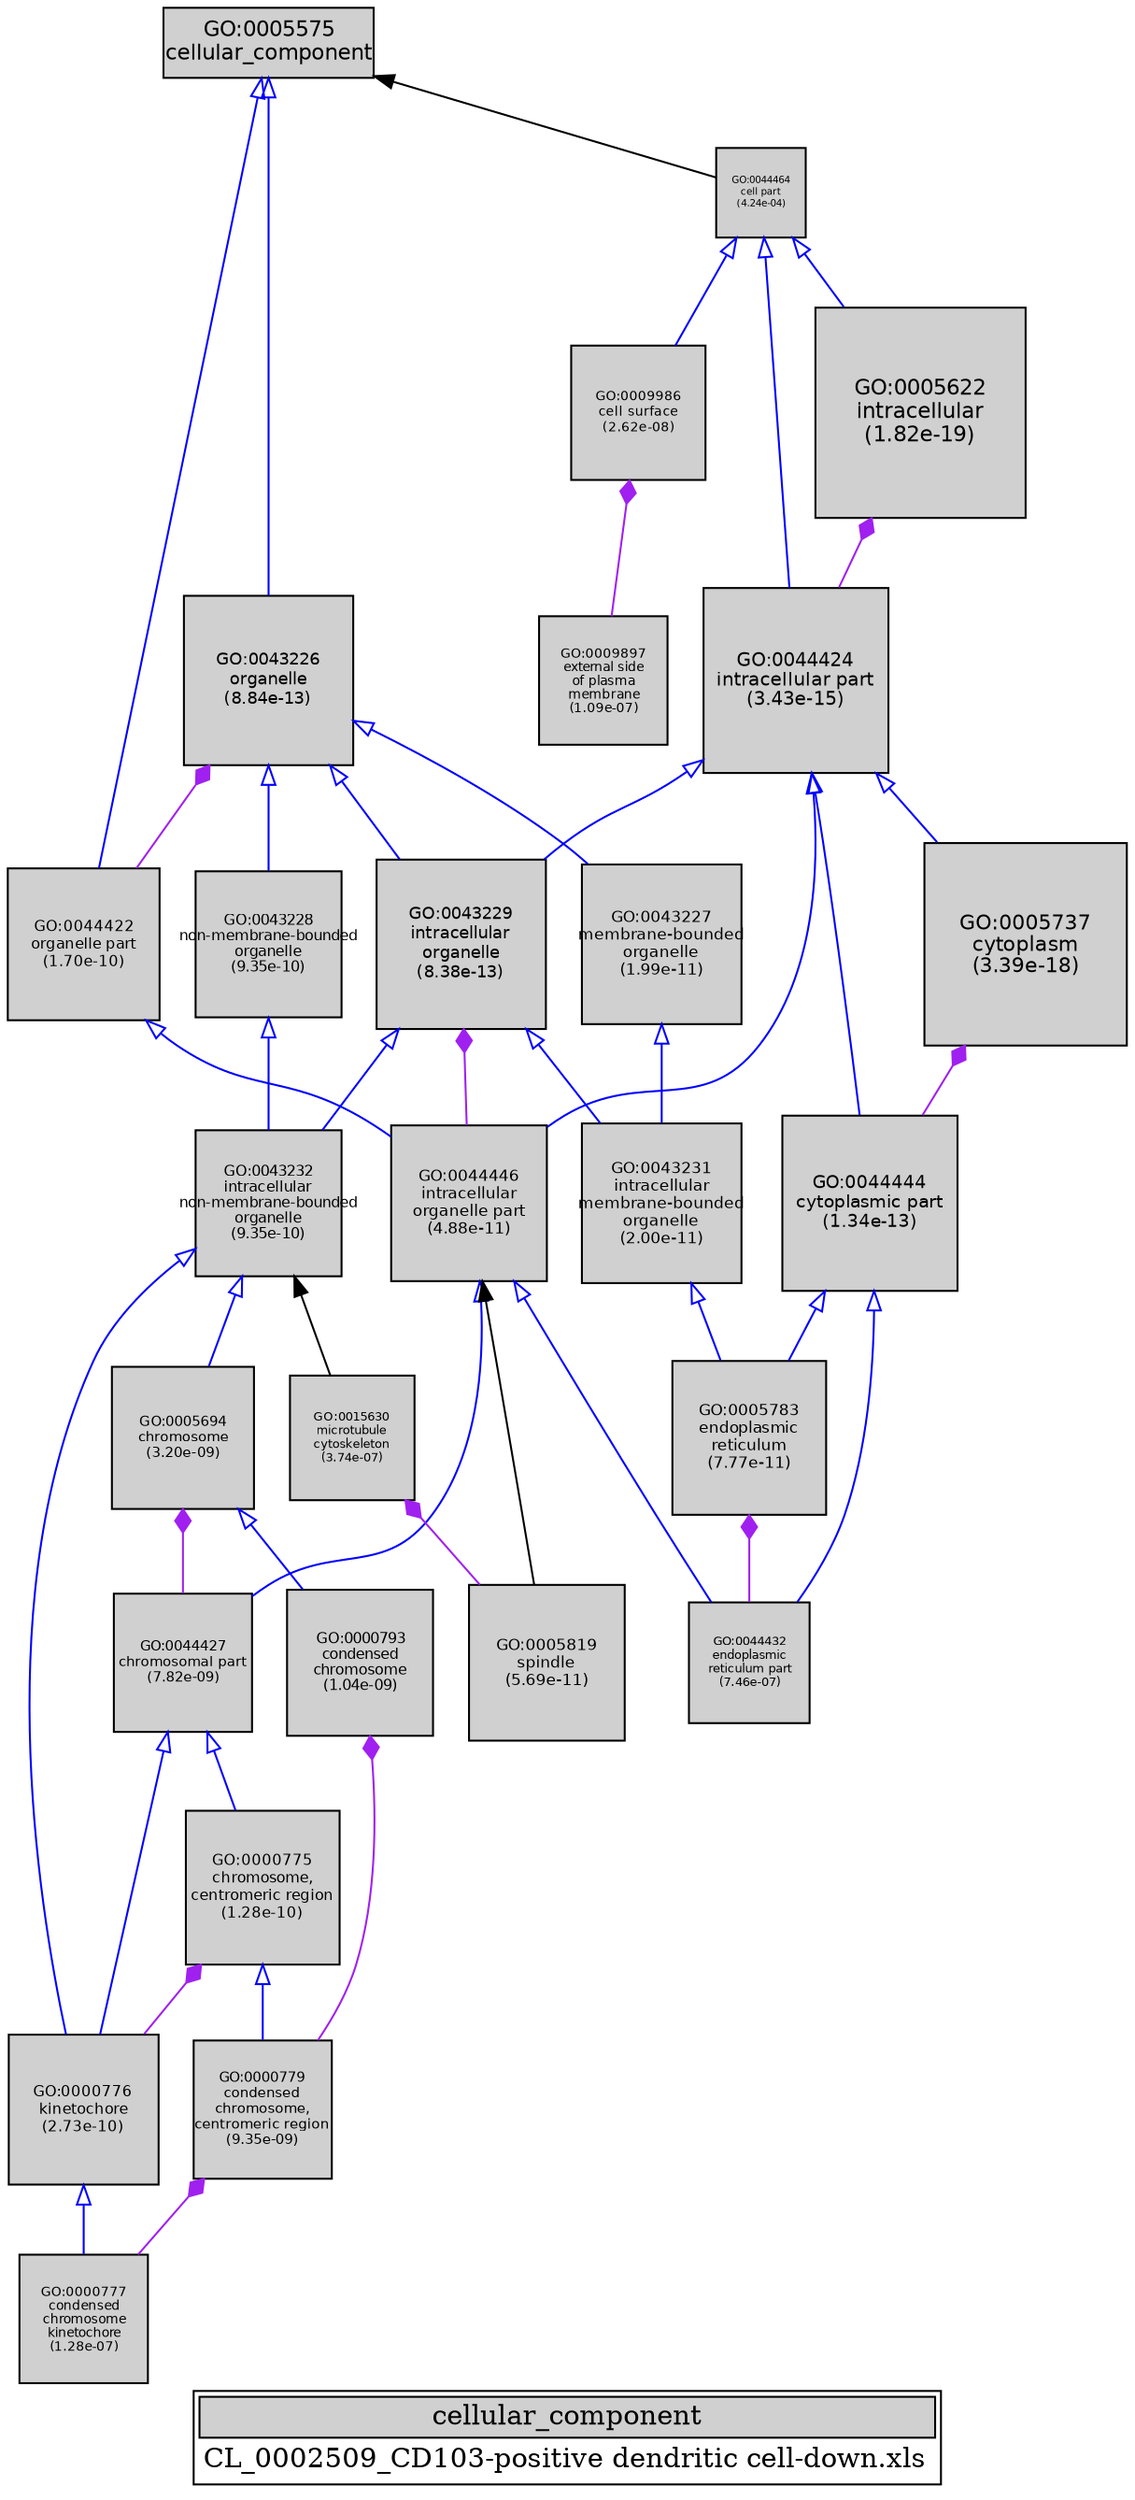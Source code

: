 digraph "cellular_component" {
graph [ bgcolor = "#FFFFFF", label = <<TABLE COLOR="black" BGCOLOR="white"><TR><TD COLSPAN="2" BGCOLOR="#D0D0D0"><FONT COLOR="black">cellular_component</FONT></TD></TR><TR><TD BORDER="0">CL_0002509_CD103-positive dendritic cell-down.xls</TD></TR></TABLE>> ];
node [ fontname = "Helvetica" ];

subgraph "nodes" {

node [ style = "filled", fixedsize = "true", width = 1, shape = "box", fontsize = 9, fillcolor = "#D0D0D0", fontcolor = "black", color = "black" ];

"GO:0005622" [ URL = "#GO:0005622", label = <<TABLE BORDER="0"><TR><TD>GO:0005622<BR/>intracellular<BR/>(1.82e-19)</TD></TR></TABLE>>, width = 1.5, shape = "box", fontsize = 10.8, height = 1.5 ];
"GO:0000793" [ URL = "#GO:0000793", label = <<TABLE BORDER="0"><TR><TD>GO:0000793<BR/>condensed<BR/>chromosome<BR/>(1.04e-09)</TD></TR></TABLE>>, width = 1.04103750208, shape = "box", fontsize = 7.49547001497, height = 1.04103750208 ];
"GO:0044427" [ URL = "#GO:0044427", label = <<TABLE BORDER="0"><TR><TD>GO:0044427<BR/>chromosomal part<BR/>(7.82e-09)</TD></TR></TABLE>>, width = 0.989419418169, shape = "box", fontsize = 7.12381981082, height = 0.989419418169 ];
"GO:0005694" [ URL = "#GO:0005694", label = <<TABLE BORDER="0"><TR><TD>GO:0005694<BR/>chromosome<BR/>(3.20e-09)</TD></TR></TABLE>>, width = 1.01261891615, shape = "box", fontsize = 7.29085619629, height = 1.01261891615 ];
"GO:0000777" [ URL = "#GO:0000777", label = <<TABLE BORDER="0"><TR><TD>GO:0000777<BR/>condensed<BR/>chromosome<BR/>kinetochore<BR/>(1.28e-07)</TD></TR></TABLE>>, width = 0.91315497468, shape = "box", fontsize = 6.5747158177, height = 0.91315497468 ];
"GO:0043226" [ URL = "#GO:0043226", label = <<TABLE BORDER="0"><TR><TD>GO:0043226<BR/>organelle<BR/>(8.84e-13)</TD></TR></TABLE>>, width = 1.20445009432, shape = "box", fontsize = 8.67204067912, height = 1.20445009432 ];
"GO:0044446" [ URL = "#GO:0044446", label = <<TABLE BORDER="0"><TR><TD>GO:0044446<BR/>intracellular<BR/>organelle part<BR/>(4.88e-11)</TD></TR></TABLE>>, width = 1.11469182405, shape = "box", fontsize = 8.02578113318, height = 1.11469182405 ];
"GO:0000775" [ URL = "#GO:0000775", label = <<TABLE BORDER="0"><TR><TD>GO:0000775<BR/>chromosome,<BR/>centromeric region<BR/>(1.28e-10)</TD></TR></TABLE>>, width = 1.09204033247, shape = "box", fontsize = 7.86269039382, height = 1.09204033247 ];
"GO:0000776" [ URL = "#GO:0000776", label = <<TABLE BORDER="0"><TR><TD>GO:0000776<BR/>kinetochore<BR/>(2.73e-10)</TD></TR></TABLE>>, width = 1.07385430041, shape = "box", fontsize = 7.73175096299, height = 1.07385430041 ];
"GO:0009897" [ URL = "#GO:0009897", label = <<TABLE BORDER="0"><TR><TD>GO:0009897<BR/>external side<BR/>of plasma<BR/>membrane<BR/>(1.09e-07)</TD></TR></TABLE>>, width = 0.917792187668, shape = "box", fontsize = 6.60810375121, height = 0.917792187668 ];
"GO:0043232" [ URL = "#GO:0043232", label = <<TABLE BORDER="0"><TR><TD>GO:0043232<BR/>intracellular<BR/>non-membrane-bounded<BR/>organelle<BR/>(9.35e-10)</TD></TR></TABLE>>, width = 1.043666121, shape = "box", fontsize = 7.51439607122, height = 1.043666121 ];
"GO:0044464" [ URL = "#GO:0044464", label = <<TABLE BORDER="0"><TR><TD>GO:0044464<BR/>cell part<BR/>(4.24e-04)</TD></TR></TABLE>>, width = 0.642745857001, shape = "box", fontsize = 5.0, height = 0.642745857001 ];
"GO:0015630" [ URL = "#GO:0015630", label = <<TABLE BORDER="0"><TR><TD>GO:0015630<BR/>microtubule<BR/>cytoskeleton<BR/>(3.74e-07)</TD></TR></TABLE>>, width = 0.882159943246, shape = "box", fontsize = 6.35155159137, height = 0.882159943246 ];
"GO:0005783" [ URL = "#GO:0005783", label = <<TABLE BORDER="0"><TR><TD>GO:0005783<BR/>endoplasmic<BR/>reticulum<BR/>(7.77e-11)</TD></TR></TABLE>>, width = 1.10379345479, shape = "box", fontsize = 7.94731287449, height = 1.10379345479 ];
"GO:0043231" [ URL = "#GO:0043231", label = <<TABLE BORDER="0"><TR><TD>GO:0043231<BR/>intracellular<BR/>membrane-bounded<BR/>organelle<BR/>(2.00e-11)</TD></TR></TABLE>>, width = 1.13526414965, shape = "box", fontsize = 8.17390187751, height = 1.13526414965 ];
"GO:0043229" [ URL = "#GO:0043229", label = <<TABLE BORDER="0"><TR><TD>GO:0043229<BR/>intracellular<BR/>organelle<BR/>(8.38e-13)</TD></TR></TABLE>>, width = 1.20559522176, shape = "box", fontsize = 8.68028559664, height = 1.20559522176 ];
"GO:0043227" [ URL = "#GO:0043227", label = <<TABLE BORDER="0"><TR><TD>GO:0043227<BR/>membrane-bounded<BR/>organelle<BR/>(1.99e-11)</TD></TR></TABLE>>, width = 1.13541310219, shape = "box", fontsize = 8.17497433578, height = 1.13541310219 ];
"GO:0044444" [ URL = "#GO:0044444", label = <<TABLE BORDER="0"><TR><TD>GO:0044444<BR/>cytoplasmic part<BR/>(1.34e-13)</TD></TR></TABLE>>, width = 1.24444086207, shape = "box", fontsize = 8.95997420687, height = 1.24444086207 ];
"GO:0005819" [ URL = "#GO:0005819", label = <<TABLE BORDER="0"><TR><TD>GO:0005819<BR/>spindle<BR/>(5.69e-11)</TD></TR></TABLE>>, width = 1.11110370022, shape = "box", fontsize = 7.99994664155, height = 1.11110370022 ];
"GO:0044432" [ URL = "#GO:0044432", label = <<TABLE BORDER="0"><TR><TD>GO:0044432<BR/>endoplasmic<BR/>reticulum part<BR/>(7.46e-07)</TD></TR></TABLE>>, width = 0.861614405201, shape = "box", fontsize = 6.20362371745, height = 0.861614405201 ];
"GO:0043228" [ URL = "#GO:0043228", label = <<TABLE BORDER="0"><TR><TD>GO:0043228<BR/>non-membrane-bounded<BR/>organelle<BR/>(9.35e-10)</TD></TR></TABLE>>, width = 1.043666121, shape = "box", fontsize = 7.51439607122, height = 1.043666121 ];
"GO:0000779" [ URL = "#GO:0000779", label = <<TABLE BORDER="0"><TR><TD>GO:0000779<BR/>condensed<BR/>chromosome,<BR/>centromeric region<BR/>(9.35e-09)</TD></TR></TABLE>>, width = 0.984726503652, shape = "box", fontsize = 7.09003082629, height = 0.984726503652 ];
"GO:0009986" [ URL = "#GO:0009986", label = <<TABLE BORDER="0"><TR><TD>GO:0009986<BR/>cell surface<BR/>(2.62e-08)</TD></TR></TABLE>>, width = 0.95716348105, shape = "box", fontsize = 6.89157706356, height = 0.95716348105 ];
"GO:0005575" [ URL = "#GO:0005575", label = <<TABLE BORDER="0"><TR><TD>GO:0005575<BR/>cellular_component</TD></TR></TABLE>>, width = 1.5, shape = "box", fontsize = 10.8 ];
"GO:0044424" [ URL = "#GO:0044424", label = <<TABLE BORDER="0"><TR><TD>GO:0044424<BR/>intracellular part<BR/>(3.43e-15)</TD></TR></TABLE>>, width = 1.31867945075, shape = "box", fontsize = 9.4944920454, height = 1.31867945075 ];
"GO:0044422" [ URL = "#GO:0044422", label = <<TABLE BORDER="0"><TR><TD>GO:0044422<BR/>organelle part<BR/>(1.70e-10)</TD></TR></TABLE>>, width = 1.08520028576, shape = "box", fontsize = 7.81344205747, height = 1.08520028576 ];
"GO:0005737" [ URL = "#GO:0005737", label = <<TABLE BORDER="0"><TR><TD>GO:0005737<BR/>cytoplasm<BR/>(3.39e-18)</TD></TR></TABLE>>, width = 1.44845872527, shape = "box", fontsize = 10.4289028219, height = 1.44845872527 ];
}
subgraph "edges" {


edge [ dir = "back", weight = 1 ];
subgraph "regulates" {


edge [ color = "cyan", arrowtail = "none" ];
subgraph "positive" {


edge [ color = "green", arrowtail = "vee" ];
}
subgraph "negative" {


edge [ color = "red", arrowtail = "tee" ];
}
}
subgraph "part_of" {


edge [ color = "purple", arrowtail = "diamond", weight = 2.5 ];
"GO:0009986" -> "GO:0009897";
"GO:0000775" -> "GO:0000776";
"GO:0005737" -> "GO:0044444";
"GO:0043229" -> "GO:0044446";
"GO:0000779" -> "GO:0000777";
"GO:0043226" -> "GO:0044422";
"GO:0005694" -> "GO:0044427";
"GO:0000793" -> "GO:0000779";
"GO:0005622" -> "GO:0044424";
"GO:0015630" -> "GO:0005819";
"GO:0005783" -> "GO:0044432";
}
subgraph "is_a" {


edge [ color = "blue", arrowtail = "empty", weight = 5.0 ];
"GO:0044464" -> "GO:0044424";
"GO:0043227" -> "GO:0043231";
"GO:0043232" -> "GO:0000776";
"GO:0044446" -> "GO:0044432";
"GO:0043229" -> "GO:0043231";
"GO:0044427" -> "GO:0000775";
"GO:0044424" -> "GO:0044444";
"GO:0044464" -> "GO:0009986";
"GO:0005575" -> "GO:0043226";
"GO:0005694" -> "GO:0000793";
"GO:0044422" -> "GO:0044446";
"GO:0043229" -> "GO:0043232";
"GO:0043226" -> "GO:0043227";
"GO:0000776" -> "GO:0000777";
"GO:0043226" -> "GO:0043229";
"GO:0044464" -> "GO:0005622";
"GO:0044424" -> "GO:0043229";
"GO:0000775" -> "GO:0000779";
"GO:0043228" -> "GO:0043232";
"GO:0044424" -> "GO:0005737";
"GO:0043226" -> "GO:0043228";
"GO:0043231" -> "GO:0005783";
"GO:0044446" -> "GO:0044427";
"GO:0044444" -> "GO:0005783";
"GO:0044444" -> "GO:0044432";
"GO:0044427" -> "GO:0000776";
"GO:0043232" -> "GO:0005694";
"GO:0044424" -> "GO:0044446";
"GO:0005575" -> "GO:0044422";
}
"GO:0044446" -> "GO:0005819";
"GO:0005575" -> "GO:0044464";
"GO:0043232" -> "GO:0015630";
}
}
